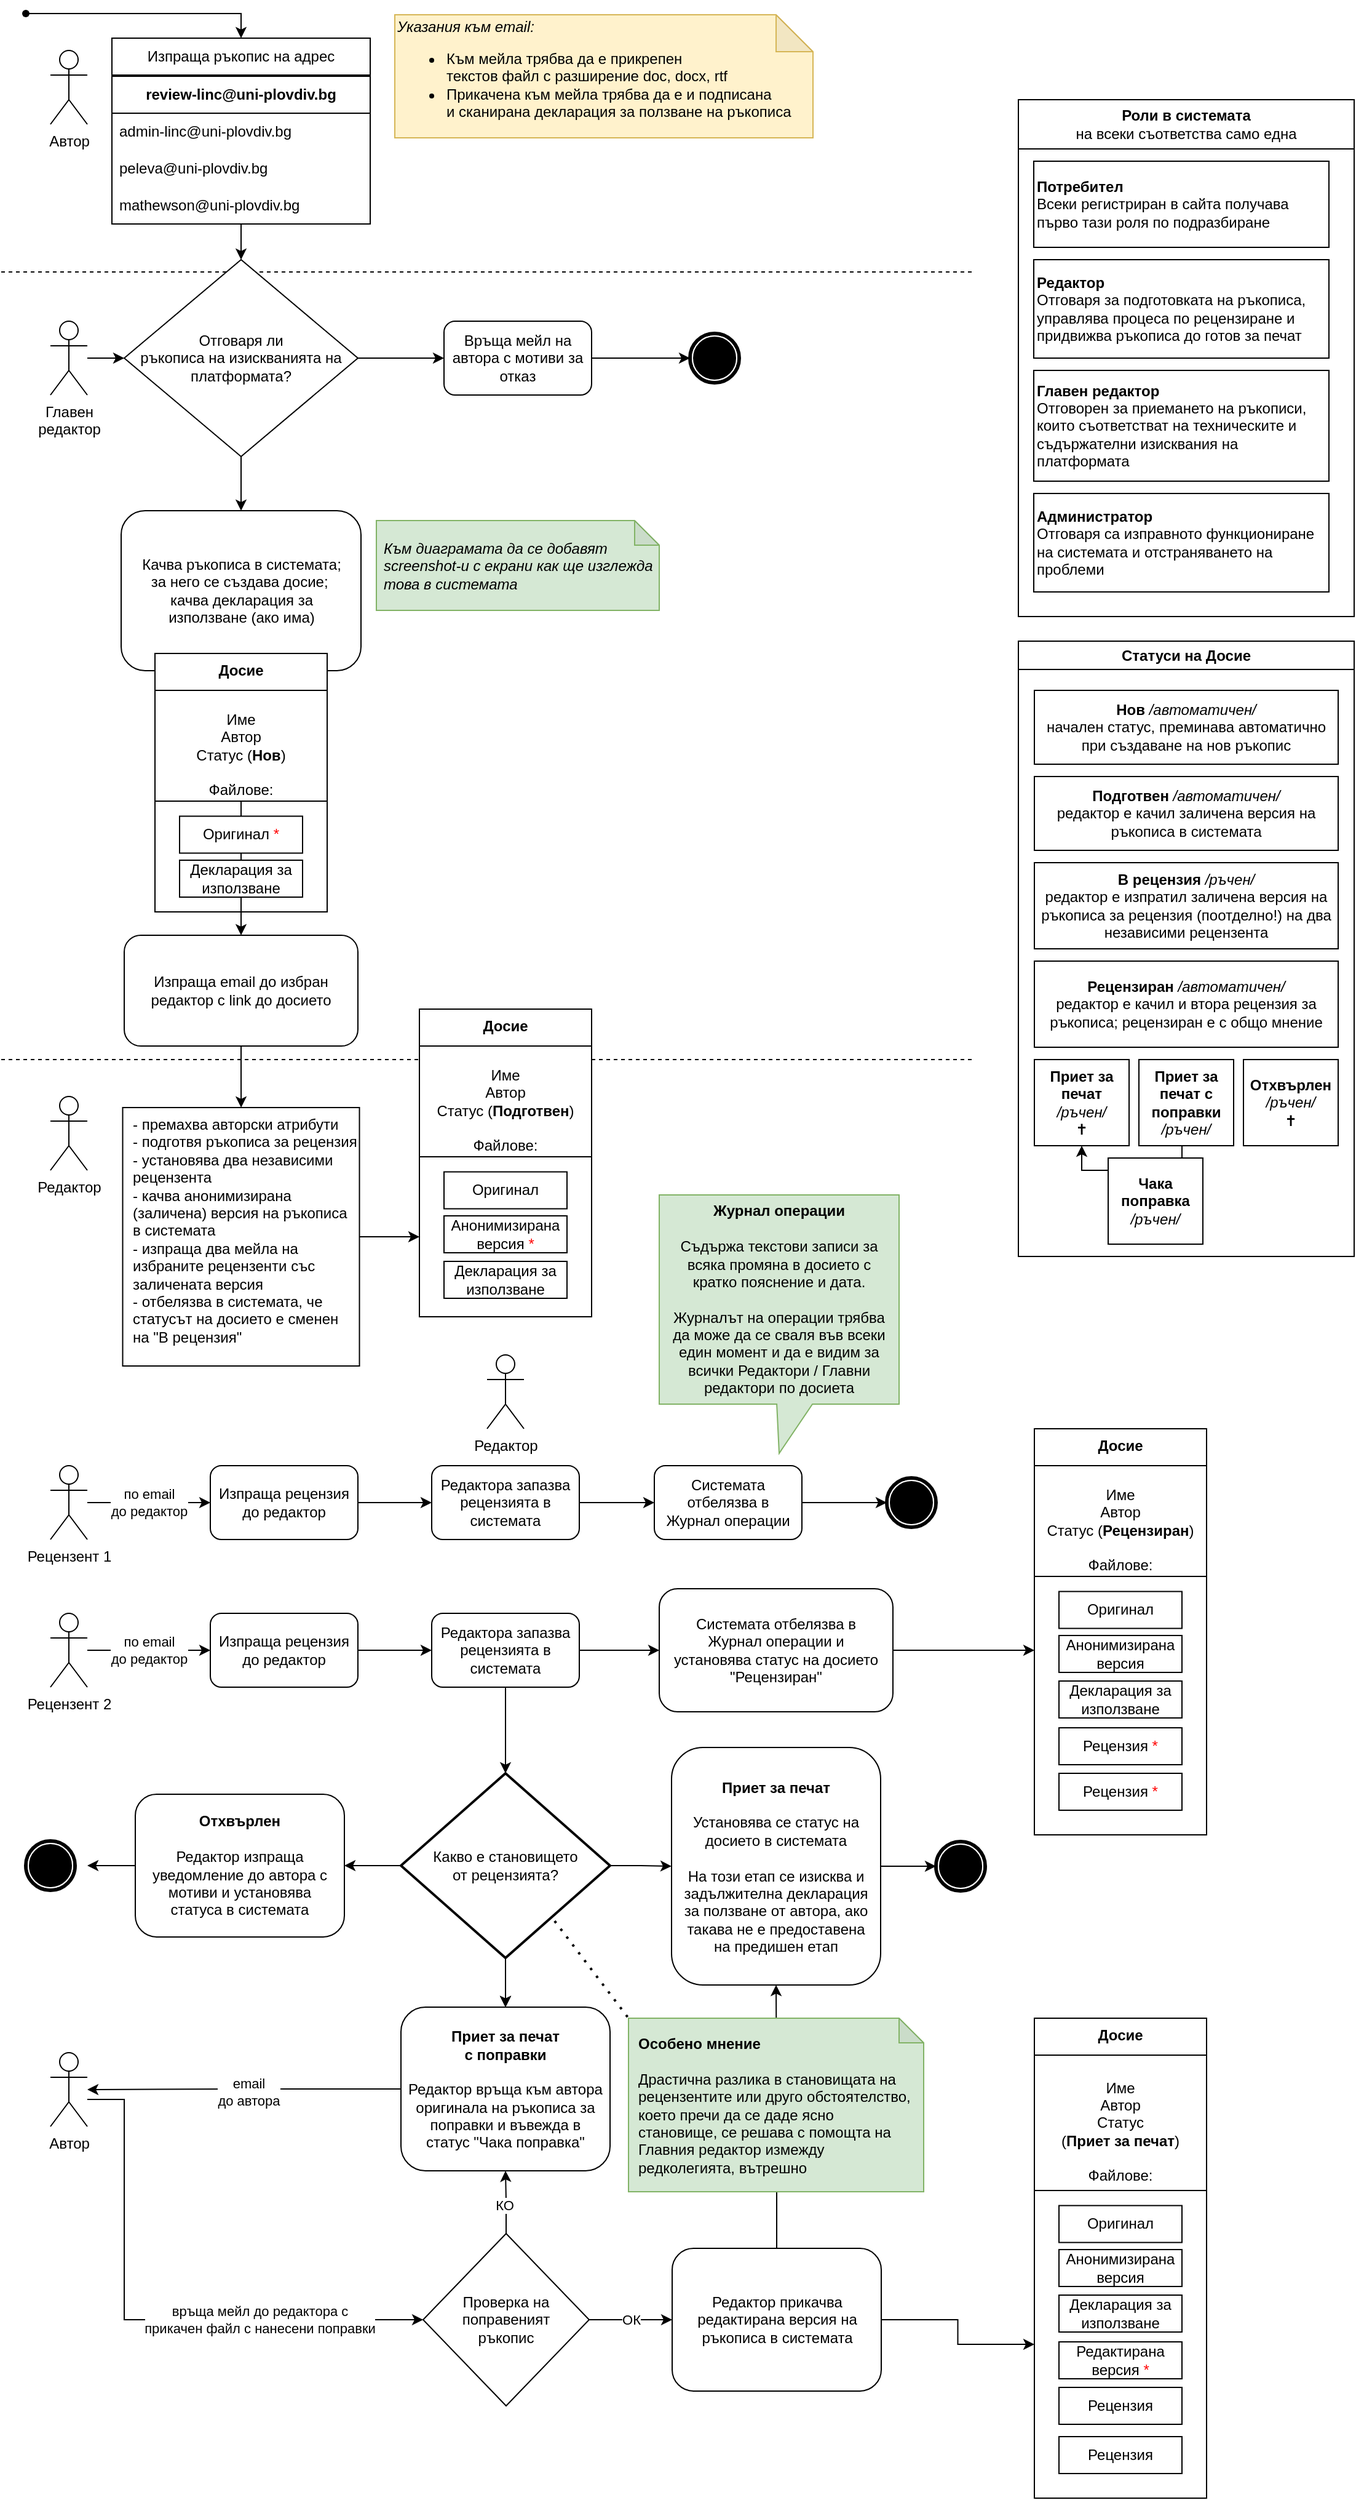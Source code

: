 <mxfile version="22.1.11" type="google">
  <diagram id="C5RBs43oDa-KdzZeNtuy" name="Page-1">
    <mxGraphModel grid="1" page="1" gridSize="10" guides="1" tooltips="1" connect="1" arrows="1" fold="1" pageScale="1" pageWidth="827" pageHeight="1169" math="0" shadow="0">
      <root>
        <mxCell id="WIyWlLk6GJQsqaUBKTNV-0" />
        <mxCell id="WIyWlLk6GJQsqaUBKTNV-1" parent="WIyWlLk6GJQsqaUBKTNV-0" />
        <mxCell id="ypoxBlmPtEkksid-QYPp-131" value="" style="endArrow=none;dashed=1;html=1;rounded=0;" edge="1" parent="WIyWlLk6GJQsqaUBKTNV-1">
          <mxGeometry width="50" height="50" relative="1" as="geometry">
            <mxPoint y="160" as="sourcePoint" />
            <mxPoint x="790" y="160" as="targetPoint" />
          </mxGeometry>
        </mxCell>
        <mxCell id="ypoxBlmPtEkksid-QYPp-129" value="" style="endArrow=none;dashed=1;html=1;rounded=0;" edge="1" parent="WIyWlLk6GJQsqaUBKTNV-1">
          <mxGeometry width="50" height="50" relative="1" as="geometry">
            <mxPoint y="800" as="sourcePoint" />
            <mxPoint x="790" y="800" as="targetPoint" />
          </mxGeometry>
        </mxCell>
        <mxCell id="ypoxBlmPtEkksid-QYPp-22" value="" style="group" vertex="1" connectable="0" parent="WIyWlLk6GJQsqaUBKTNV-1">
          <mxGeometry x="90" y="40" width="210" height="270" as="geometry" />
        </mxCell>
        <mxCell id="ypoxBlmPtEkksid-QYPp-25" value="Отговаря ли &lt;br&gt;ръкописа на изискванията на платформата?" style="rhombus;whiteSpace=wrap;html=1;" vertex="1" parent="ypoxBlmPtEkksid-QYPp-22">
          <mxGeometry x="10" y="110" width="190" height="160" as="geometry" />
        </mxCell>
        <mxCell id="ypoxBlmPtEkksid-QYPp-28" style="edgeStyle=orthogonalEdgeStyle;rounded=0;orthogonalLoop=1;jettySize=auto;html=1;entryX=0;entryY=0.5;entryDx=0;entryDy=0;" edge="1" parent="WIyWlLk6GJQsqaUBKTNV-1" source="ypoxBlmPtEkksid-QYPp-4" target="ypoxBlmPtEkksid-QYPp-25">
          <mxGeometry relative="1" as="geometry" />
        </mxCell>
        <mxCell id="ypoxBlmPtEkksid-QYPp-4" value="Главен &lt;br&gt;редактор" style="shape=umlActor;verticalLabelPosition=bottom;verticalAlign=top;html=1;outlineConnect=0;" vertex="1" parent="WIyWlLk6GJQsqaUBKTNV-1">
          <mxGeometry x="40" y="200" width="30" height="60" as="geometry" />
        </mxCell>
        <mxCell id="ypoxBlmPtEkksid-QYPp-5" value="Роли в системата&lt;br&gt;&lt;span style=&quot;font-weight: normal;&quot;&gt;на всеки съответства само една&lt;/span&gt;" style="swimlane;whiteSpace=wrap;html=1;startSize=40;" vertex="1" parent="WIyWlLk6GJQsqaUBKTNV-1">
          <mxGeometry x="827" y="20" width="273" height="420" as="geometry">
            <mxRectangle x="610" y="20" width="150" height="30" as="alternateBounds" />
          </mxGeometry>
        </mxCell>
        <mxCell id="ypoxBlmPtEkksid-QYPp-9" value="&lt;b&gt;Потребител&lt;/b&gt;&lt;br&gt;Всеки регистриран в сайта получава първо тази роля по подразбиране" style="whiteSpace=wrap;html=1;align=left;" vertex="1" parent="ypoxBlmPtEkksid-QYPp-5">
          <mxGeometry x="12.5" y="50" width="240" height="70" as="geometry" />
        </mxCell>
        <mxCell id="ypoxBlmPtEkksid-QYPp-12" value="&lt;b&gt;Главен редактор&lt;br&gt;&lt;/b&gt;Отговорен за приемането на ръкописи, които съответстват на техническите и съдържателни изисквания на платформата" style="whiteSpace=wrap;html=1;align=left;" vertex="1" parent="ypoxBlmPtEkksid-QYPp-5">
          <mxGeometry x="12.5" y="220" width="240" height="90" as="geometry" />
        </mxCell>
        <mxCell id="ypoxBlmPtEkksid-QYPp-10" value="&lt;b&gt;Редактор&lt;/b&gt;&lt;br&gt;Отговаря за подготовката на ръкописа, управлява процеса по рецензиране и придвижва ръкописа до готов за печат" style="whiteSpace=wrap;html=1;align=left;" vertex="1" parent="ypoxBlmPtEkksid-QYPp-5">
          <mxGeometry x="12.5" y="130" width="240" height="80" as="geometry" />
        </mxCell>
        <mxCell id="ypoxBlmPtEkksid-QYPp-11" value="&lt;b&gt;Администратор&lt;/b&gt;&lt;br&gt;Отговаря са изправното функциониране на системата и отстраняването на проблеми" style="whiteSpace=wrap;html=1;align=left;" vertex="1" parent="ypoxBlmPtEkksid-QYPp-5">
          <mxGeometry x="12.5" y="320" width="240" height="80" as="geometry" />
        </mxCell>
        <mxCell id="ypoxBlmPtEkksid-QYPp-32" style="edgeStyle=orthogonalEdgeStyle;rounded=0;orthogonalLoop=1;jettySize=auto;html=1;entryX=0;entryY=0.5;entryDx=0;entryDy=0;" edge="1" parent="WIyWlLk6GJQsqaUBKTNV-1" source="ypoxBlmPtEkksid-QYPp-30" target="ypoxBlmPtEkksid-QYPp-37">
          <mxGeometry relative="1" as="geometry">
            <mxPoint x="560" y="230" as="targetPoint" />
          </mxGeometry>
        </mxCell>
        <mxCell id="ypoxBlmPtEkksid-QYPp-30" value="Връща мейл на автора с мотиви за отказ" style="rounded=1;whiteSpace=wrap;html=1;" vertex="1" parent="WIyWlLk6GJQsqaUBKTNV-1">
          <mxGeometry x="360" y="200" width="120" height="60" as="geometry" />
        </mxCell>
        <mxCell id="ypoxBlmPtEkksid-QYPp-29" style="edgeStyle=orthogonalEdgeStyle;rounded=0;orthogonalLoop=1;jettySize=auto;html=1;entryX=0;entryY=0.5;entryDx=0;entryDy=0;" edge="1" parent="WIyWlLk6GJQsqaUBKTNV-1" source="ypoxBlmPtEkksid-QYPp-25" target="ypoxBlmPtEkksid-QYPp-30">
          <mxGeometry relative="1" as="geometry">
            <mxPoint x="370" y="230" as="targetPoint" />
          </mxGeometry>
        </mxCell>
        <mxCell id="ypoxBlmPtEkksid-QYPp-37" value="" style="shape=mxgraph.bpmn.shape;html=1;verticalLabelPosition=bottom;labelBackgroundColor=#ffffff;verticalAlign=top;perimeter=ellipsePerimeter;outline=end;symbol=terminate;rounded=0;shadow=0;comic=0;strokeWidth=1;fontFamily=Verdana;fontSize=12;align=center;" vertex="1" parent="WIyWlLk6GJQsqaUBKTNV-1">
          <mxGeometry x="560" y="210" width="40" height="40" as="geometry" />
        </mxCell>
        <mxCell id="ypoxBlmPtEkksid-QYPp-54" style="edgeStyle=orthogonalEdgeStyle;rounded=0;orthogonalLoop=1;jettySize=auto;html=1;entryX=0.5;entryY=0;entryDx=0;entryDy=0;" edge="1" parent="WIyWlLk6GJQsqaUBKTNV-1" source="ypoxBlmPtEkksid-QYPp-38" target="ypoxBlmPtEkksid-QYPp-53">
          <mxGeometry relative="1" as="geometry" />
        </mxCell>
        <mxCell id="ypoxBlmPtEkksid-QYPp-38" value="Качва ръкописа в системата;&lt;br&gt;за него се създава досие;&amp;nbsp; качва декларация за използване (ако има)" style="rounded=1;whiteSpace=wrap;html=1;spacingLeft=6;spacingRight=6;" vertex="1" parent="WIyWlLk6GJQsqaUBKTNV-1">
          <mxGeometry x="97.5" y="354" width="195" height="130" as="geometry" />
        </mxCell>
        <mxCell id="ypoxBlmPtEkksid-QYPp-39" style="edgeStyle=orthogonalEdgeStyle;rounded=0;orthogonalLoop=1;jettySize=auto;html=1;entryX=0.5;entryY=0;entryDx=0;entryDy=0;" edge="1" parent="WIyWlLk6GJQsqaUBKTNV-1" source="ypoxBlmPtEkksid-QYPp-25" target="ypoxBlmPtEkksid-QYPp-38">
          <mxGeometry relative="1" as="geometry" />
        </mxCell>
        <mxCell id="ypoxBlmPtEkksid-QYPp-41" value="Досие" style="swimlane;fontStyle=1;align=center;verticalAlign=top;childLayout=stackLayout;horizontal=1;startSize=30;horizontalStack=0;resizeParent=1;resizeParentMax=0;resizeLast=0;collapsible=0;marginBottom=0;html=1;whiteSpace=wrap;" vertex="1" parent="WIyWlLk6GJQsqaUBKTNV-1">
          <mxGeometry x="125" y="470" width="140" height="210" as="geometry" />
        </mxCell>
        <mxCell id="ypoxBlmPtEkksid-QYPp-42" value="&lt;br&gt;Име&lt;br&gt;Автор&lt;br&gt;Статус (&lt;b&gt;Нов&lt;/b&gt;)&lt;br&gt;&lt;br&gt;Файлове:" style="html=1;align=center;verticalAlign=middle;spacingLeft=4;spacingRight=4;rotatable=0;points=[[0,0.5],[1,0.5]];resizeWidth=1;whiteSpace=wrap;" vertex="1" parent="ypoxBlmPtEkksid-QYPp-41">
          <mxGeometry y="30" width="140" height="90" as="geometry" />
        </mxCell>
        <mxCell id="ypoxBlmPtEkksid-QYPp-43" value="" style="swimlane;fontStyle=1;align=center;verticalAlign=top;horizontal=1;startSize=0;collapsible=0;marginBottom=0;html=1;fillStyle=solid;fillColor=default;" vertex="1" parent="ypoxBlmPtEkksid-QYPp-41">
          <mxGeometry y="120" width="140" height="90" as="geometry" />
        </mxCell>
        <mxCell id="ypoxBlmPtEkksid-QYPp-45" value="Декларация за използване" style="html=1;align=center;verticalAlign=middle;rotatable=0;whiteSpace=wrap;" vertex="1" parent="ypoxBlmPtEkksid-QYPp-43">
          <mxGeometry width="100" height="30" relative="1" as="geometry">
            <mxPoint x="20" y="48" as="offset" />
          </mxGeometry>
        </mxCell>
        <mxCell id="ypoxBlmPtEkksid-QYPp-48" value="Оригинал &lt;font color=&quot;#ff0000&quot;&gt;*&lt;/font&gt;" style="html=1;align=center;verticalAlign=middle;rotatable=0;whiteSpace=wrap;" vertex="1" parent="ypoxBlmPtEkksid-QYPp-43">
          <mxGeometry x="20" y="12.25" width="100" height="30" as="geometry" />
        </mxCell>
        <mxCell id="ypoxBlmPtEkksid-QYPp-50" value="Статуси на Досие" style="swimlane;whiteSpace=wrap;html=1;" vertex="1" parent="WIyWlLk6GJQsqaUBKTNV-1">
          <mxGeometry x="827" y="460" width="273" height="500" as="geometry" />
        </mxCell>
        <mxCell id="ypoxBlmPtEkksid-QYPp-51" value="&lt;b&gt;Нов &lt;/b&gt;&lt;i&gt;/автоматичен/&lt;/i&gt;&lt;br&gt;начален статус, преминава автоматично при създаване на нов ръкопис" style="rounded=0;whiteSpace=wrap;html=1;" vertex="1" parent="ypoxBlmPtEkksid-QYPp-50">
          <mxGeometry x="13" y="40" width="247" height="60" as="geometry" />
        </mxCell>
        <mxCell id="ypoxBlmPtEkksid-QYPp-52" value="&lt;b&gt;Подготвен&amp;nbsp;&lt;/b&gt;&lt;i&gt;/автоматичен/&lt;/i&gt;&lt;br&gt;редактор е качил заличена версия на ръкописа в системата" style="rounded=0;whiteSpace=wrap;html=1;" vertex="1" parent="ypoxBlmPtEkksid-QYPp-50">
          <mxGeometry x="13" y="110" width="247" height="60" as="geometry" />
        </mxCell>
        <mxCell id="ypoxBlmPtEkksid-QYPp-57" value="&lt;b&gt;В рецензия&amp;nbsp;&lt;/b&gt;&lt;i&gt;/ръчен/&lt;/i&gt;&lt;br&gt;редактор е изпратил заличена версия на ръкописа за рецензия (поотделно!) на два независими рецензента" style="rounded=0;whiteSpace=wrap;html=1;" vertex="1" parent="ypoxBlmPtEkksid-QYPp-50">
          <mxGeometry x="13" y="180" width="247" height="70" as="geometry" />
        </mxCell>
        <mxCell id="ypoxBlmPtEkksid-QYPp-58" value="&lt;b&gt;Рецензиран&amp;nbsp;&lt;/b&gt;&lt;i&gt;/автоматичен/&lt;/i&gt;&lt;br&gt;редактор е качил и втора рецензия за ръкописа; рецензиран е с общо мнение" style="rounded=0;whiteSpace=wrap;html=1;" vertex="1" parent="ypoxBlmPtEkksid-QYPp-50">
          <mxGeometry x="13" y="260" width="247" height="70" as="geometry" />
        </mxCell>
        <mxCell id="ypoxBlmPtEkksid-QYPp-67" value="&lt;b&gt;Приет за печат&lt;/b&gt;&lt;br&gt;&lt;i&gt;/ръчен/&lt;/i&gt;&lt;br&gt;✝&lt;b&gt;&lt;br&gt;&lt;/b&gt;" style="rounded=0;whiteSpace=wrap;html=1;" vertex="1" parent="ypoxBlmPtEkksid-QYPp-50">
          <mxGeometry x="13" y="340" width="77" height="70" as="geometry" />
        </mxCell>
        <mxCell id="ypoxBlmPtEkksid-QYPp-68" style="edgeStyle=orthogonalEdgeStyle;rounded=0;orthogonalLoop=1;jettySize=auto;html=1;entryX=0.5;entryY=1;entryDx=0;entryDy=0;" edge="1" parent="ypoxBlmPtEkksid-QYPp-50" source="ypoxBlmPtEkksid-QYPp-65" target="ypoxBlmPtEkksid-QYPp-67">
          <mxGeometry relative="1" as="geometry">
            <Array as="points">
              <mxPoint x="133" y="430" />
              <mxPoint x="52" y="430" />
            </Array>
          </mxGeometry>
        </mxCell>
        <mxCell id="ypoxBlmPtEkksid-QYPp-65" value="&lt;b&gt;Приет за печат с поправки&lt;br&gt;&lt;/b&gt;&lt;i style=&quot;border-color: var(--border-color);&quot;&gt;/ръчен/&lt;/i&gt;&lt;b&gt;&lt;br&gt;&lt;/b&gt;" style="rounded=0;whiteSpace=wrap;html=1;" vertex="1" parent="ypoxBlmPtEkksid-QYPp-50">
          <mxGeometry x="98" y="340" width="77" height="70" as="geometry" />
        </mxCell>
        <mxCell id="ypoxBlmPtEkksid-QYPp-66" value="&lt;b&gt;Отхвърлен&lt;br&gt;&lt;/b&gt;&lt;i style=&quot;border-color: var(--border-color);&quot;&gt;/ръчен/&lt;/i&gt;&lt;b&gt;&lt;br&gt;&lt;/b&gt;✝&lt;b&gt;&lt;br&gt;&lt;/b&gt;" style="rounded=0;whiteSpace=wrap;html=1;" vertex="1" parent="ypoxBlmPtEkksid-QYPp-50">
          <mxGeometry x="183" y="340" width="77" height="70" as="geometry" />
        </mxCell>
        <mxCell id="_SIKrNGLLRfMKD7DXlS2-0" value="&lt;b&gt;Чака поправка&lt;/b&gt;&lt;br&gt;&lt;i&gt;/ръчен/&lt;/i&gt;" style="rounded=0;whiteSpace=wrap;html=1;" vertex="1" parent="ypoxBlmPtEkksid-QYPp-50">
          <mxGeometry x="73" y="420" width="77" height="70" as="geometry" />
        </mxCell>
        <mxCell id="ypoxBlmPtEkksid-QYPp-81" value="" style="edgeStyle=orthogonalEdgeStyle;rounded=0;orthogonalLoop=1;jettySize=auto;html=1;" edge="1" parent="WIyWlLk6GJQsqaUBKTNV-1" source="ypoxBlmPtEkksid-QYPp-53" target="ypoxBlmPtEkksid-QYPp-70">
          <mxGeometry relative="1" as="geometry" />
        </mxCell>
        <mxCell id="ypoxBlmPtEkksid-QYPp-53" value="Изпраща email до избран редактор с link до досието" style="rounded=1;whiteSpace=wrap;html=1;" vertex="1" parent="WIyWlLk6GJQsqaUBKTNV-1">
          <mxGeometry x="100" y="699" width="190" height="90" as="geometry" />
        </mxCell>
        <mxCell id="ypoxBlmPtEkksid-QYPp-56" value="&lt;i&gt;Към диаграмата да се добавят &lt;br&gt;screenshot-и с екрани как ще изглежда това в системата&lt;/i&gt;" style="shape=note;whiteSpace=wrap;html=1;backgroundOutline=1;darkOpacity=0.05;align=left;size=20;fillColor=#d5e8d4;strokeColor=#82b366;verticalAlign=middle;spacingLeft=4;spacingRight=4;" vertex="1" parent="WIyWlLk6GJQsqaUBKTNV-1">
          <mxGeometry x="305" y="362" width="230" height="73" as="geometry" />
        </mxCell>
        <mxCell id="ypoxBlmPtEkksid-QYPp-69" value="Редактор" style="shape=umlActor;verticalLabelPosition=bottom;verticalAlign=top;html=1;outlineConnect=0;" vertex="1" parent="WIyWlLk6GJQsqaUBKTNV-1">
          <mxGeometry x="40" y="830" width="30" height="60" as="geometry" />
        </mxCell>
        <mxCell id="ypoxBlmPtEkksid-QYPp-79" style="edgeStyle=orthogonalEdgeStyle;rounded=0;orthogonalLoop=1;jettySize=auto;html=1;" edge="1" parent="WIyWlLk6GJQsqaUBKTNV-1" source="ypoxBlmPtEkksid-QYPp-70" target="ypoxBlmPtEkksid-QYPp-74">
          <mxGeometry relative="1" as="geometry" />
        </mxCell>
        <mxCell id="ypoxBlmPtEkksid-QYPp-70" value="- премахва авторски атрибути&lt;br&gt;- подготвя ръкописа за рецензия&lt;br&gt;- установява два независими рецензента&lt;br&gt;- качва анонимизирана (заличена) версия на ръкописа в системата&lt;br&gt;- изпраща два мейла на избраните рецензенти със заличената версия&lt;br&gt;- отбелязва в системата, че статусът на досието е сменен на &quot;В рецензия&quot;" style="rounded=1;whiteSpace=wrap;html=1;arcSize=0;align=left;verticalAlign=top;spacingLeft=6;spacingRight=2;" vertex="1" parent="WIyWlLk6GJQsqaUBKTNV-1">
          <mxGeometry x="98.75" y="839" width="192.5" height="210" as="geometry" />
        </mxCell>
        <mxCell id="ypoxBlmPtEkksid-QYPp-72" value="Досие" style="swimlane;fontStyle=1;align=center;verticalAlign=top;childLayout=stackLayout;horizontal=1;startSize=30;horizontalStack=0;resizeParent=1;resizeParentMax=0;resizeLast=0;collapsible=0;marginBottom=0;html=1;whiteSpace=wrap;" vertex="1" parent="WIyWlLk6GJQsqaUBKTNV-1">
          <mxGeometry x="340" y="759" width="140" height="250" as="geometry" />
        </mxCell>
        <mxCell id="ypoxBlmPtEkksid-QYPp-73" value="&lt;br&gt;Име&lt;br&gt;Автор&lt;br&gt;Статус (&lt;b&gt;Подготвен&lt;/b&gt;)&lt;br&gt;&lt;br&gt;Файлове:" style="html=1;align=center;verticalAlign=middle;spacingLeft=4;spacingRight=4;rotatable=0;points=[[0,0.5],[1,0.5]];resizeWidth=1;whiteSpace=wrap;" vertex="1" parent="ypoxBlmPtEkksid-QYPp-72">
          <mxGeometry y="30" width="140" height="90" as="geometry" />
        </mxCell>
        <mxCell id="ypoxBlmPtEkksid-QYPp-74" value="" style="swimlane;fontStyle=1;align=center;verticalAlign=top;horizontal=1;startSize=0;collapsible=0;marginBottom=0;html=1;fillStyle=solid;fillColor=default;" vertex="1" parent="ypoxBlmPtEkksid-QYPp-72">
          <mxGeometry y="120" width="140" height="130" as="geometry" />
        </mxCell>
        <mxCell id="ypoxBlmPtEkksid-QYPp-75" value="Анонимизирана версия &lt;font color=&quot;#ff0000&quot;&gt;*&lt;/font&gt;" style="html=1;align=center;verticalAlign=middle;rotatable=0;whiteSpace=wrap;" vertex="1" parent="ypoxBlmPtEkksid-QYPp-74">
          <mxGeometry width="100" height="30" relative="1" as="geometry">
            <mxPoint x="20" y="48" as="offset" />
          </mxGeometry>
        </mxCell>
        <mxCell id="ypoxBlmPtEkksid-QYPp-76" value="Оригинал" style="html=1;align=center;verticalAlign=middle;rotatable=0;whiteSpace=wrap;" vertex="1" parent="ypoxBlmPtEkksid-QYPp-74">
          <mxGeometry x="20" y="12.25" width="100" height="30" as="geometry" />
        </mxCell>
        <mxCell id="ypoxBlmPtEkksid-QYPp-80" value="Декларация за използване" style="html=1;align=center;verticalAlign=middle;rotatable=0;whiteSpace=wrap;" vertex="1" parent="ypoxBlmPtEkksid-QYPp-74">
          <mxGeometry x="20" y="85" width="100" height="30" as="geometry" />
        </mxCell>
        <mxCell id="ypoxBlmPtEkksid-QYPp-83" value="по email&lt;br&gt;до редактор" style="edgeStyle=orthogonalEdgeStyle;rounded=0;orthogonalLoop=1;jettySize=auto;html=1;entryX=0;entryY=0.5;entryDx=0;entryDy=0;" edge="1" parent="WIyWlLk6GJQsqaUBKTNV-1" source="ypoxBlmPtEkksid-QYPp-82" target="ypoxBlmPtEkksid-QYPp-84">
          <mxGeometry relative="1" as="geometry">
            <mxPoint x="180" y="1160" as="targetPoint" />
          </mxGeometry>
        </mxCell>
        <mxCell id="ypoxBlmPtEkksid-QYPp-82" value="Рецензент 1" style="shape=umlActor;verticalLabelPosition=bottom;verticalAlign=top;html=1;outlineConnect=0;" vertex="1" parent="WIyWlLk6GJQsqaUBKTNV-1">
          <mxGeometry x="40" y="1130" width="30" height="60" as="geometry" />
        </mxCell>
        <mxCell id="ypoxBlmPtEkksid-QYPp-87" style="edgeStyle=orthogonalEdgeStyle;rounded=0;orthogonalLoop=1;jettySize=auto;html=1;entryX=0;entryY=0.5;entryDx=0;entryDy=0;" edge="1" parent="WIyWlLk6GJQsqaUBKTNV-1" source="ypoxBlmPtEkksid-QYPp-84" target="ypoxBlmPtEkksid-QYPp-86">
          <mxGeometry relative="1" as="geometry" />
        </mxCell>
        <mxCell id="ypoxBlmPtEkksid-QYPp-84" value="Изпраща рецензия до редактор" style="rounded=1;whiteSpace=wrap;html=1;" vertex="1" parent="WIyWlLk6GJQsqaUBKTNV-1">
          <mxGeometry x="170" y="1130" width="120" height="60" as="geometry" />
        </mxCell>
        <mxCell id="ypoxBlmPtEkksid-QYPp-85" value="Редактор" style="shape=umlActor;verticalLabelPosition=bottom;verticalAlign=top;html=1;outlineConnect=0;" vertex="1" parent="WIyWlLk6GJQsqaUBKTNV-1">
          <mxGeometry x="395" y="1040" width="30" height="60" as="geometry" />
        </mxCell>
        <mxCell id="ypoxBlmPtEkksid-QYPp-88" style="edgeStyle=orthogonalEdgeStyle;rounded=0;orthogonalLoop=1;jettySize=auto;html=1;entryX=0;entryY=0.5;entryDx=0;entryDy=0;" edge="1" parent="WIyWlLk6GJQsqaUBKTNV-1" source="ypoxBlmPtEkksid-QYPp-86" target="ypoxBlmPtEkksid-QYPp-89">
          <mxGeometry relative="1" as="geometry">
            <mxPoint x="590" y="1160" as="targetPoint" />
          </mxGeometry>
        </mxCell>
        <mxCell id="ypoxBlmPtEkksid-QYPp-86" value="Редактора запазва рецензията в системата" style="rounded=1;whiteSpace=wrap;html=1;" vertex="1" parent="WIyWlLk6GJQsqaUBKTNV-1">
          <mxGeometry x="350" y="1130" width="120" height="60" as="geometry" />
        </mxCell>
        <mxCell id="ypoxBlmPtEkksid-QYPp-91" style="edgeStyle=orthogonalEdgeStyle;rounded=0;orthogonalLoop=1;jettySize=auto;html=1;entryX=0;entryY=0.5;entryDx=0;entryDy=0;" edge="1" parent="WIyWlLk6GJQsqaUBKTNV-1" source="ypoxBlmPtEkksid-QYPp-89" target="ypoxBlmPtEkksid-QYPp-90">
          <mxGeometry relative="1" as="geometry" />
        </mxCell>
        <mxCell id="ypoxBlmPtEkksid-QYPp-89" value="Системата отбелязва в Журнал операции" style="rounded=1;whiteSpace=wrap;html=1;spacingLeft=4;spacingRight=4;" vertex="1" parent="WIyWlLk6GJQsqaUBKTNV-1">
          <mxGeometry x="531" y="1130" width="120" height="60" as="geometry" />
        </mxCell>
        <mxCell id="ypoxBlmPtEkksid-QYPp-90" value="" style="shape=mxgraph.bpmn.shape;html=1;verticalLabelPosition=bottom;labelBackgroundColor=#ffffff;verticalAlign=top;perimeter=ellipsePerimeter;outline=end;symbol=terminate;rounded=0;shadow=0;comic=0;strokeWidth=1;fontFamily=Verdana;fontSize=12;align=center;" vertex="1" parent="WIyWlLk6GJQsqaUBKTNV-1">
          <mxGeometry x="720" y="1140" width="40" height="40" as="geometry" />
        </mxCell>
        <mxCell id="ypoxBlmPtEkksid-QYPp-92" value="по email&lt;br&gt;до редактор" style="edgeStyle=orthogonalEdgeStyle;rounded=0;orthogonalLoop=1;jettySize=auto;html=1;entryX=0;entryY=0.5;entryDx=0;entryDy=0;" edge="1" parent="WIyWlLk6GJQsqaUBKTNV-1" source="ypoxBlmPtEkksid-QYPp-93" target="ypoxBlmPtEkksid-QYPp-95">
          <mxGeometry relative="1" as="geometry">
            <mxPoint x="180" y="1280" as="targetPoint" />
          </mxGeometry>
        </mxCell>
        <mxCell id="ypoxBlmPtEkksid-QYPp-93" value="Рецензент 2" style="shape=umlActor;verticalLabelPosition=bottom;verticalAlign=top;html=1;outlineConnect=0;" vertex="1" parent="WIyWlLk6GJQsqaUBKTNV-1">
          <mxGeometry x="40" y="1250" width="30" height="60" as="geometry" />
        </mxCell>
        <mxCell id="ypoxBlmPtEkksid-QYPp-94" style="edgeStyle=orthogonalEdgeStyle;rounded=0;orthogonalLoop=1;jettySize=auto;html=1;entryX=0;entryY=0.5;entryDx=0;entryDy=0;" edge="1" parent="WIyWlLk6GJQsqaUBKTNV-1" source="ypoxBlmPtEkksid-QYPp-95" target="ypoxBlmPtEkksid-QYPp-97">
          <mxGeometry relative="1" as="geometry" />
        </mxCell>
        <mxCell id="ypoxBlmPtEkksid-QYPp-95" value="Изпраща рецензия до редактор" style="rounded=1;whiteSpace=wrap;html=1;" vertex="1" parent="WIyWlLk6GJQsqaUBKTNV-1">
          <mxGeometry x="170" y="1250" width="120" height="60" as="geometry" />
        </mxCell>
        <mxCell id="ypoxBlmPtEkksid-QYPp-96" style="edgeStyle=orthogonalEdgeStyle;rounded=0;orthogonalLoop=1;jettySize=auto;html=1;entryX=0;entryY=0.5;entryDx=0;entryDy=0;" edge="1" parent="WIyWlLk6GJQsqaUBKTNV-1" source="ypoxBlmPtEkksid-QYPp-97" target="ypoxBlmPtEkksid-QYPp-99">
          <mxGeometry relative="1" as="geometry">
            <mxPoint x="590" y="1280" as="targetPoint" />
          </mxGeometry>
        </mxCell>
        <mxCell id="ypoxBlmPtEkksid-QYPp-97" value="Редактора запазва рецензията в системата" style="rounded=1;whiteSpace=wrap;html=1;" vertex="1" parent="WIyWlLk6GJQsqaUBKTNV-1">
          <mxGeometry x="350" y="1250" width="120" height="60" as="geometry" />
        </mxCell>
        <mxCell id="ypoxBlmPtEkksid-QYPp-99" value="Системата отбелязва в Журнал операции и установява статус на досието &quot;Рецензиран&quot;" style="rounded=1;whiteSpace=wrap;html=1;spacingLeft=6;spacingRight=6;" vertex="1" parent="WIyWlLk6GJQsqaUBKTNV-1">
          <mxGeometry x="535" y="1230" width="190" height="100" as="geometry" />
        </mxCell>
        <mxCell id="ypoxBlmPtEkksid-QYPp-103" style="edgeStyle=orthogonalEdgeStyle;rounded=0;orthogonalLoop=1;jettySize=auto;html=1;entryX=1;entryY=0.5;entryDx=0;entryDy=0;" edge="1" parent="WIyWlLk6GJQsqaUBKTNV-1" source="ypoxBlmPtEkksid-QYPp-101" target="ypoxBlmPtEkksid-QYPp-104">
          <mxGeometry relative="1" as="geometry">
            <mxPoint x="140" y="1455" as="targetPoint" />
          </mxGeometry>
        </mxCell>
        <mxCell id="ypoxBlmPtEkksid-QYPp-109" style="edgeStyle=orthogonalEdgeStyle;rounded=0;orthogonalLoop=1;jettySize=auto;html=1;entryX=0;entryY=0.5;entryDx=0;entryDy=0;" edge="1" parent="WIyWlLk6GJQsqaUBKTNV-1" source="ypoxBlmPtEkksid-QYPp-101" target="ypoxBlmPtEkksid-QYPp-121">
          <mxGeometry relative="1" as="geometry">
            <mxPoint x="535" y="1455.5" as="targetPoint" />
          </mxGeometry>
        </mxCell>
        <mxCell id="ypoxBlmPtEkksid-QYPp-124" style="edgeStyle=orthogonalEdgeStyle;rounded=0;orthogonalLoop=1;jettySize=auto;html=1;entryX=0.5;entryY=0;entryDx=0;entryDy=0;" edge="1" parent="WIyWlLk6GJQsqaUBKTNV-1" source="ypoxBlmPtEkksid-QYPp-101" target="ypoxBlmPtEkksid-QYPp-123">
          <mxGeometry relative="1" as="geometry" />
        </mxCell>
        <mxCell id="ypoxBlmPtEkksid-QYPp-157" value="" style="edgeStyle=orthogonalEdgeStyle;rounded=0;orthogonalLoop=1;jettySize=auto;html=1;" edge="1" parent="WIyWlLk6GJQsqaUBKTNV-1" source="ypoxBlmPtEkksid-QYPp-101" target="ypoxBlmPtEkksid-QYPp-123">
          <mxGeometry relative="1" as="geometry" />
        </mxCell>
        <mxCell id="ypoxBlmPtEkksid-QYPp-158" value="" style="edgeStyle=orthogonalEdgeStyle;rounded=0;orthogonalLoop=1;jettySize=auto;html=1;" edge="1" parent="WIyWlLk6GJQsqaUBKTNV-1" source="ypoxBlmPtEkksid-QYPp-101" target="ypoxBlmPtEkksid-QYPp-123">
          <mxGeometry relative="1" as="geometry" />
        </mxCell>
        <mxCell id="ypoxBlmPtEkksid-QYPp-101" value="Какво е становището &lt;br&gt;от рецензията?" style="strokeWidth=2;html=1;shape=mxgraph.flowchart.decision;whiteSpace=wrap;" vertex="1" parent="WIyWlLk6GJQsqaUBKTNV-1">
          <mxGeometry x="325" y="1380" width="170" height="150" as="geometry" />
        </mxCell>
        <mxCell id="ypoxBlmPtEkksid-QYPp-102" style="edgeStyle=orthogonalEdgeStyle;rounded=0;orthogonalLoop=1;jettySize=auto;html=1;entryX=0.5;entryY=0;entryDx=0;entryDy=0;entryPerimeter=0;" edge="1" parent="WIyWlLk6GJQsqaUBKTNV-1" source="ypoxBlmPtEkksid-QYPp-97" target="ypoxBlmPtEkksid-QYPp-101">
          <mxGeometry relative="1" as="geometry" />
        </mxCell>
        <mxCell id="ypoxBlmPtEkksid-QYPp-104" value="&lt;b&gt;Отхвърлен&lt;br&gt;&lt;/b&gt;&lt;br&gt;Редактор изпраща уведомление до автора с мотиви и установява статуса в системата" style="rounded=1;whiteSpace=wrap;html=1;spacingLeft=4;spacingRight=4;" vertex="1" parent="WIyWlLk6GJQsqaUBKTNV-1">
          <mxGeometry x="109" y="1397" width="170" height="116" as="geometry" />
        </mxCell>
        <mxCell id="ypoxBlmPtEkksid-QYPp-105" value="" style="shape=mxgraph.bpmn.shape;html=1;verticalLabelPosition=bottom;labelBackgroundColor=#ffffff;verticalAlign=top;perimeter=ellipsePerimeter;outline=end;symbol=terminate;rounded=0;shadow=0;comic=0;strokeWidth=1;fontFamily=Verdana;fontSize=12;align=center;" vertex="1" parent="WIyWlLk6GJQsqaUBKTNV-1">
          <mxGeometry x="20" y="1435" width="40" height="40" as="geometry" />
        </mxCell>
        <mxCell id="ypoxBlmPtEkksid-QYPp-106" style="edgeStyle=orthogonalEdgeStyle;rounded=0;orthogonalLoop=1;jettySize=auto;html=1;entryX=1.25;entryY=0.5;entryDx=0;entryDy=0;entryPerimeter=0;" edge="1" parent="WIyWlLk6GJQsqaUBKTNV-1" source="ypoxBlmPtEkksid-QYPp-104" target="ypoxBlmPtEkksid-QYPp-105">
          <mxGeometry relative="1" as="geometry" />
        </mxCell>
        <mxCell id="ypoxBlmPtEkksid-QYPp-108" value="" style="shape=mxgraph.bpmn.shape;html=1;verticalLabelPosition=bottom;labelBackgroundColor=#ffffff;verticalAlign=top;perimeter=ellipsePerimeter;outline=end;symbol=terminate;rounded=0;shadow=0;comic=0;strokeWidth=1;fontFamily=Verdana;fontSize=12;align=center;" vertex="1" parent="WIyWlLk6GJQsqaUBKTNV-1">
          <mxGeometry x="760" y="1435.5" width="40" height="40" as="geometry" />
        </mxCell>
        <mxCell id="ypoxBlmPtEkksid-QYPp-111" value="&lt;b&gt;Журнал операции&lt;br&gt;&lt;/b&gt;&lt;br&gt;Съдържа текстови записи за всяка промяна в досието с кратко пояснение и дата.&lt;br&gt;&lt;br&gt;Журналът на операции трябва да може да се сваля във всеки един момент и да е видим за всички Редактори / Главни редактори по досиета" style="shape=callout;whiteSpace=wrap;html=1;perimeter=calloutPerimeter;base=29;size=40;position=0.49;fillColor=#d5e8d4;strokeColor=#82b366;spacingLeft=4;spacingRight=4;" vertex="1" parent="WIyWlLk6GJQsqaUBKTNV-1">
          <mxGeometry x="535" y="910" width="195" height="210" as="geometry" />
        </mxCell>
        <mxCell id="ypoxBlmPtEkksid-QYPp-112" value="Досие" style="swimlane;fontStyle=1;align=center;verticalAlign=top;childLayout=stackLayout;horizontal=1;startSize=30;horizontalStack=0;resizeParent=1;resizeParentMax=0;resizeLast=0;collapsible=0;marginBottom=0;html=1;whiteSpace=wrap;" vertex="1" parent="WIyWlLk6GJQsqaUBKTNV-1">
          <mxGeometry x="840" y="1100" width="140" height="330" as="geometry" />
        </mxCell>
        <mxCell id="ypoxBlmPtEkksid-QYPp-113" value="&lt;br&gt;Име&lt;br&gt;Автор&lt;br&gt;Статус (&lt;b&gt;Рецензиран&lt;/b&gt;)&lt;br&gt;&lt;br&gt;Файлове:" style="html=1;align=center;verticalAlign=middle;spacingLeft=4;spacingRight=4;rotatable=0;points=[[0,0.5],[1,0.5]];resizeWidth=1;whiteSpace=wrap;" vertex="1" parent="ypoxBlmPtEkksid-QYPp-112">
          <mxGeometry y="30" width="140" height="90" as="geometry" />
        </mxCell>
        <mxCell id="ypoxBlmPtEkksid-QYPp-114" value="" style="swimlane;fontStyle=1;align=center;verticalAlign=top;horizontal=1;startSize=0;collapsible=0;marginBottom=0;html=1;fillStyle=solid;fillColor=default;" vertex="1" parent="ypoxBlmPtEkksid-QYPp-112">
          <mxGeometry y="120" width="140" height="210" as="geometry" />
        </mxCell>
        <mxCell id="ypoxBlmPtEkksid-QYPp-115" value="Анонимизирана версия" style="html=1;align=center;verticalAlign=middle;rotatable=0;whiteSpace=wrap;" vertex="1" parent="ypoxBlmPtEkksid-QYPp-114">
          <mxGeometry width="100" height="30" relative="1" as="geometry">
            <mxPoint x="20" y="48" as="offset" />
          </mxGeometry>
        </mxCell>
        <mxCell id="ypoxBlmPtEkksid-QYPp-116" value="Оригинал" style="html=1;align=center;verticalAlign=middle;rotatable=0;whiteSpace=wrap;" vertex="1" parent="ypoxBlmPtEkksid-QYPp-114">
          <mxGeometry x="20" y="12.25" width="100" height="30" as="geometry" />
        </mxCell>
        <mxCell id="ypoxBlmPtEkksid-QYPp-117" value="Декларация за използване" style="html=1;align=center;verticalAlign=middle;rotatable=0;whiteSpace=wrap;" vertex="1" parent="ypoxBlmPtEkksid-QYPp-114">
          <mxGeometry x="20" y="85" width="100" height="30" as="geometry" />
        </mxCell>
        <mxCell id="ypoxBlmPtEkksid-QYPp-119" value="Рецензия &lt;font color=&quot;#ff0000&quot;&gt;*&lt;/font&gt;" style="html=1;align=center;verticalAlign=middle;rotatable=0;whiteSpace=wrap;" vertex="1" parent="ypoxBlmPtEkksid-QYPp-114">
          <mxGeometry x="20" y="123" width="100" height="30" as="geometry" />
        </mxCell>
        <mxCell id="ypoxBlmPtEkksid-QYPp-118" value="Рецензия &lt;font color=&quot;#ff0000&quot;&gt;*&lt;/font&gt;" style="html=1;align=center;verticalAlign=middle;rotatable=0;whiteSpace=wrap;" vertex="1" parent="ypoxBlmPtEkksid-QYPp-114">
          <mxGeometry x="20" y="160" width="100" height="30" as="geometry" />
        </mxCell>
        <mxCell id="ypoxBlmPtEkksid-QYPp-120" style="edgeStyle=orthogonalEdgeStyle;rounded=0;orthogonalLoop=1;jettySize=auto;html=1;entryX=0;entryY=0.286;entryDx=0;entryDy=0;entryPerimeter=0;" edge="1" parent="WIyWlLk6GJQsqaUBKTNV-1" source="ypoxBlmPtEkksid-QYPp-99" target="ypoxBlmPtEkksid-QYPp-114">
          <mxGeometry relative="1" as="geometry" />
        </mxCell>
        <mxCell id="ypoxBlmPtEkksid-QYPp-122" style="edgeStyle=orthogonalEdgeStyle;rounded=0;orthogonalLoop=1;jettySize=auto;html=1;entryX=0;entryY=0.5;entryDx=0;entryDy=0;" edge="1" parent="WIyWlLk6GJQsqaUBKTNV-1" source="ypoxBlmPtEkksid-QYPp-121" target="ypoxBlmPtEkksid-QYPp-108">
          <mxGeometry relative="1" as="geometry" />
        </mxCell>
        <mxCell id="ypoxBlmPtEkksid-QYPp-121" value="&lt;b&gt;Приет за печат&lt;br&gt;&lt;/b&gt;&lt;br&gt;Установява се статус на досието в системата&lt;br&gt;&lt;br&gt;На този етап се изисква и задължителна декларация за ползване от автора, ако такава не е предоставена на предишен етап" style="rounded=1;whiteSpace=wrap;html=1;spacingLeft=4;spacingRight=4;" vertex="1" parent="WIyWlLk6GJQsqaUBKTNV-1">
          <mxGeometry x="545" y="1359" width="170" height="193" as="geometry" />
        </mxCell>
        <mxCell id="ypoxBlmPtEkksid-QYPp-126" style="edgeStyle=orthogonalEdgeStyle;rounded=0;orthogonalLoop=1;jettySize=auto;html=1;" edge="1" parent="WIyWlLk6GJQsqaUBKTNV-1" source="ypoxBlmPtEkksid-QYPp-123" target="ypoxBlmPtEkksid-QYPp-125">
          <mxGeometry relative="1" as="geometry" />
        </mxCell>
        <mxCell id="ypoxBlmPtEkksid-QYPp-128" value="email &lt;br&gt;до автора" style="edgeLabel;html=1;align=center;verticalAlign=middle;resizable=0;points=[];" vertex="1" connectable="0" parent="ypoxBlmPtEkksid-QYPp-126">
          <mxGeometry x="-0.028" y="2" relative="1" as="geometry">
            <mxPoint as="offset" />
          </mxGeometry>
        </mxCell>
        <mxCell id="ypoxBlmPtEkksid-QYPp-123" value="&lt;b&gt;Приет за печат &lt;br&gt;с поправки&lt;br&gt;&lt;/b&gt;&lt;br&gt;Редактор връща към автора оригинала на ръкописа за поправки и въвежда в статус &quot;Чака поправка&quot;" style="rounded=1;whiteSpace=wrap;html=1;spacingLeft=4;spacingRight=4;" vertex="1" parent="WIyWlLk6GJQsqaUBKTNV-1">
          <mxGeometry x="325" y="1570" width="170" height="133" as="geometry" />
        </mxCell>
        <mxCell id="ypoxBlmPtEkksid-QYPp-142" style="edgeStyle=orthogonalEdgeStyle;rounded=0;orthogonalLoop=1;jettySize=auto;html=1;entryX=0;entryY=0.5;entryDx=0;entryDy=0;" edge="1" parent="WIyWlLk6GJQsqaUBKTNV-1" source="ypoxBlmPtEkksid-QYPp-125" target="ypoxBlmPtEkksid-QYPp-137">
          <mxGeometry relative="1" as="geometry">
            <Array as="points">
              <mxPoint x="100" y="1645" />
              <mxPoint x="100" y="1824" />
            </Array>
          </mxGeometry>
        </mxCell>
        <mxCell id="ypoxBlmPtEkksid-QYPp-143" value="връща мейл до редактора с &lt;br&gt;прикачен файл с нанесени поправки" style="edgeLabel;html=1;align=center;verticalAlign=middle;resizable=0;points=[];" vertex="1" connectable="0" parent="ypoxBlmPtEkksid-QYPp-142">
          <mxGeometry x="0.234" y="-1" relative="1" as="geometry">
            <mxPoint x="40" y="-1" as="offset" />
          </mxGeometry>
        </mxCell>
        <mxCell id="ypoxBlmPtEkksid-QYPp-125" value="Автор" style="shape=umlActor;verticalLabelPosition=bottom;verticalAlign=top;html=1;outlineConnect=0;" vertex="1" parent="WIyWlLk6GJQsqaUBKTNV-1">
          <mxGeometry x="40" y="1607" width="30" height="60" as="geometry" />
        </mxCell>
        <mxCell id="ypoxBlmPtEkksid-QYPp-138" value="ОК" style="edgeStyle=orthogonalEdgeStyle;rounded=0;orthogonalLoop=1;jettySize=auto;html=1;entryX=0;entryY=0.5;entryDx=0;entryDy=0;" edge="1" parent="WIyWlLk6GJQsqaUBKTNV-1" source="ypoxBlmPtEkksid-QYPp-137" target="ypoxBlmPtEkksid-QYPp-145">
          <mxGeometry relative="1" as="geometry">
            <mxPoint x="570" y="1824" as="targetPoint" />
          </mxGeometry>
        </mxCell>
        <mxCell id="ypoxBlmPtEkksid-QYPp-140" style="edgeStyle=orthogonalEdgeStyle;rounded=0;orthogonalLoop=1;jettySize=auto;html=1;" edge="1" parent="WIyWlLk6GJQsqaUBKTNV-1" source="ypoxBlmPtEkksid-QYPp-137" target="ypoxBlmPtEkksid-QYPp-123">
          <mxGeometry relative="1" as="geometry" />
        </mxCell>
        <mxCell id="ypoxBlmPtEkksid-QYPp-141" value="КО" style="edgeLabel;html=1;align=center;verticalAlign=middle;resizable=0;points=[];" vertex="1" connectable="0" parent="ypoxBlmPtEkksid-QYPp-140">
          <mxGeometry x="-0.107" y="3" relative="1" as="geometry">
            <mxPoint x="1" as="offset" />
          </mxGeometry>
        </mxCell>
        <mxCell id="ypoxBlmPtEkksid-QYPp-137" value="Проверка на &lt;br&gt;поправеният &lt;br&gt;ръкопис" style="rhombus;whiteSpace=wrap;html=1;" vertex="1" parent="WIyWlLk6GJQsqaUBKTNV-1">
          <mxGeometry x="343" y="1754" width="135" height="140" as="geometry" />
        </mxCell>
        <mxCell id="ypoxBlmPtEkksid-QYPp-155" style="edgeStyle=orthogonalEdgeStyle;rounded=0;orthogonalLoop=1;jettySize=auto;html=1;" edge="1" parent="WIyWlLk6GJQsqaUBKTNV-1" source="ypoxBlmPtEkksid-QYPp-145" target="ypoxBlmPtEkksid-QYPp-148">
          <mxGeometry relative="1" as="geometry" />
        </mxCell>
        <mxCell id="ypoxBlmPtEkksid-QYPp-156" style="edgeStyle=orthogonalEdgeStyle;rounded=0;orthogonalLoop=1;jettySize=auto;html=1;entryX=0.5;entryY=1;entryDx=0;entryDy=0;" edge="1" parent="WIyWlLk6GJQsqaUBKTNV-1" source="ypoxBlmPtEkksid-QYPp-145" target="ypoxBlmPtEkksid-QYPp-121">
          <mxGeometry relative="1" as="geometry" />
        </mxCell>
        <mxCell id="ypoxBlmPtEkksid-QYPp-145" value="Редактор прикачва редактирана версия на ръкописа в системата" style="rounded=1;whiteSpace=wrap;html=1;spacingLeft=4;spacingRight=4;" vertex="1" parent="WIyWlLk6GJQsqaUBKTNV-1">
          <mxGeometry x="545.5" y="1766" width="170" height="116" as="geometry" />
        </mxCell>
        <mxCell id="ypoxBlmPtEkksid-QYPp-146" value="Досие" style="swimlane;fontStyle=1;align=center;verticalAlign=top;childLayout=stackLayout;horizontal=1;startSize=30;horizontalStack=0;resizeParent=1;resizeParentMax=0;resizeLast=0;collapsible=0;marginBottom=0;html=1;whiteSpace=wrap;" vertex="1" parent="WIyWlLk6GJQsqaUBKTNV-1">
          <mxGeometry x="840" y="1579" width="140" height="390" as="geometry" />
        </mxCell>
        <mxCell id="ypoxBlmPtEkksid-QYPp-147" value="&lt;br&gt;Име&lt;br&gt;Автор&lt;br&gt;Статус &lt;br&gt;(&lt;b&gt;Приет за печат&lt;/b&gt;)&lt;br&gt;&lt;br&gt;Файлове:" style="html=1;align=center;verticalAlign=middle;spacingLeft=4;spacingRight=4;rotatable=0;points=[[0,0.5],[1,0.5]];resizeWidth=1;whiteSpace=wrap;" vertex="1" parent="ypoxBlmPtEkksid-QYPp-146">
          <mxGeometry y="30" width="140" height="110" as="geometry" />
        </mxCell>
        <mxCell id="ypoxBlmPtEkksid-QYPp-148" value="" style="swimlane;fontStyle=1;align=center;verticalAlign=top;horizontal=1;startSize=0;collapsible=0;marginBottom=0;html=1;fillStyle=solid;fillColor=default;" vertex="1" parent="ypoxBlmPtEkksid-QYPp-146">
          <mxGeometry y="140" width="140" height="250" as="geometry" />
        </mxCell>
        <mxCell id="ypoxBlmPtEkksid-QYPp-149" value="Анонимизирана версия" style="html=1;align=center;verticalAlign=middle;rotatable=0;whiteSpace=wrap;" vertex="1" parent="ypoxBlmPtEkksid-QYPp-148">
          <mxGeometry width="100" height="30" relative="1" as="geometry">
            <mxPoint x="20" y="48" as="offset" />
          </mxGeometry>
        </mxCell>
        <mxCell id="ypoxBlmPtEkksid-QYPp-150" value="Оригинал" style="html=1;align=center;verticalAlign=middle;rotatable=0;whiteSpace=wrap;" vertex="1" parent="ypoxBlmPtEkksid-QYPp-148">
          <mxGeometry x="20" y="12.25" width="100" height="30" as="geometry" />
        </mxCell>
        <mxCell id="ypoxBlmPtEkksid-QYPp-151" value="Декларация за използване" style="html=1;align=center;verticalAlign=middle;rotatable=0;whiteSpace=wrap;" vertex="1" parent="ypoxBlmPtEkksid-QYPp-148">
          <mxGeometry x="20" y="85" width="100" height="30" as="geometry" />
        </mxCell>
        <mxCell id="ypoxBlmPtEkksid-QYPp-152" value="Редактирана версия &lt;font color=&quot;#ff0000&quot;&gt;*&lt;/font&gt;" style="html=1;align=center;verticalAlign=middle;rotatable=0;whiteSpace=wrap;" vertex="1" parent="ypoxBlmPtEkksid-QYPp-148">
          <mxGeometry x="20" y="123" width="100" height="30" as="geometry" />
        </mxCell>
        <mxCell id="ypoxBlmPtEkksid-QYPp-153" value="Рецензия" style="html=1;align=center;verticalAlign=middle;rotatable=0;whiteSpace=wrap;" vertex="1" parent="ypoxBlmPtEkksid-QYPp-148">
          <mxGeometry x="20" y="160" width="100" height="30" as="geometry" />
        </mxCell>
        <mxCell id="ypoxBlmPtEkksid-QYPp-154" value="Рецензия" style="html=1;align=center;verticalAlign=middle;rotatable=0;whiteSpace=wrap;" vertex="1" parent="ypoxBlmPtEkksid-QYPp-148">
          <mxGeometry x="20" y="200" width="100" height="30" as="geometry" />
        </mxCell>
        <mxCell id="ypoxBlmPtEkksid-QYPp-160" value="&lt;b&gt;Особено мнение&lt;/b&gt;&lt;br&gt;&lt;br&gt;Драстична разлика в становищата на рецензентите или друго обстоятелство, което пречи да се даде ясно становище, се решава с&amp;nbsp;помощта&amp;nbsp;на Главния редактор измежду редколегията, вътрешно" style="shape=note;whiteSpace=wrap;html=1;backgroundOutline=1;darkOpacity=0.05;align=left;size=20;fillColor=#d5e8d4;strokeColor=#82b366;verticalAlign=middle;spacingLeft=6;spacingRight=6;" vertex="1" parent="WIyWlLk6GJQsqaUBKTNV-1">
          <mxGeometry x="510" y="1579" width="240" height="141" as="geometry" />
        </mxCell>
        <mxCell id="ypoxBlmPtEkksid-QYPp-162" value="" style="endArrow=none;dashed=1;html=1;dashPattern=1 3;strokeWidth=2;rounded=0;entryX=0;entryY=0;entryDx=0;entryDy=0;entryPerimeter=0;exitX=0.735;exitY=0.8;exitDx=0;exitDy=0;exitPerimeter=0;" edge="1" parent="WIyWlLk6GJQsqaUBKTNV-1" source="ypoxBlmPtEkksid-QYPp-101" target="ypoxBlmPtEkksid-QYPp-160">
          <mxGeometry width="50" height="50" relative="1" as="geometry">
            <mxPoint x="390" y="1680" as="sourcePoint" />
            <mxPoint x="440" y="1630" as="targetPoint" />
          </mxGeometry>
        </mxCell>
        <mxCell id="WIyWlLk6GJQsqaUBKTNV-3" value="Изпраща ръкопис на адрес" style="rounded=1;whiteSpace=wrap;html=1;fontSize=12;glass=0;strokeWidth=1;shadow=0;arcSize=0;" vertex="1" parent="WIyWlLk6GJQsqaUBKTNV-1">
          <mxGeometry x="90" y="-30" width="210" height="30" as="geometry" />
        </mxCell>
        <mxCell id="ypoxBlmPtEkksid-QYPp-16" value="&lt;b&gt;review-linc@uni-plovdiv.bg&lt;/b&gt;" style="swimlane;fontStyle=0;childLayout=stackLayout;horizontal=1;startSize=30;horizontalStack=0;resizeParent=1;resizeParentMax=0;resizeLast=0;collapsible=1;marginBottom=0;whiteSpace=wrap;html=1;" vertex="1" parent="WIyWlLk6GJQsqaUBKTNV-1">
          <mxGeometry x="90" y="1" width="210" height="120" as="geometry">
            <mxRectangle y="-20" width="210" height="30" as="alternateBounds" />
          </mxGeometry>
        </mxCell>
        <mxCell id="ypoxBlmPtEkksid-QYPp-17" value="admin-linc@uni-plovdiv.bg" style="text;strokeColor=none;fillColor=none;align=left;verticalAlign=middle;spacingLeft=4;spacingRight=4;overflow=hidden;points=[[0,0.5],[1,0.5]];portConstraint=eastwest;rotatable=0;whiteSpace=wrap;html=1;" vertex="1" parent="ypoxBlmPtEkksid-QYPp-16">
          <mxGeometry y="30" width="210" height="30" as="geometry" />
        </mxCell>
        <mxCell id="ypoxBlmPtEkksid-QYPp-18" value="peleva@uni-plovdiv.bg" style="text;strokeColor=none;fillColor=none;align=left;verticalAlign=middle;spacingLeft=4;spacingRight=4;overflow=hidden;points=[[0,0.5],[1,0.5]];portConstraint=eastwest;rotatable=0;whiteSpace=wrap;html=1;" vertex="1" parent="ypoxBlmPtEkksid-QYPp-16">
          <mxGeometry y="60" width="210" height="30" as="geometry" />
        </mxCell>
        <mxCell id="ypoxBlmPtEkksid-QYPp-19" value="mathewson@uni-plovdiv.bg" style="text;strokeColor=none;fillColor=none;align=left;verticalAlign=middle;spacingLeft=4;spacingRight=4;overflow=hidden;points=[[0,0.5],[1,0.5]];portConstraint=eastwest;rotatable=0;whiteSpace=wrap;html=1;" vertex="1" parent="ypoxBlmPtEkksid-QYPp-16">
          <mxGeometry y="90" width="210" height="30" as="geometry" />
        </mxCell>
        <mxCell id="ypoxBlmPtEkksid-QYPp-26" style="edgeStyle=orthogonalEdgeStyle;rounded=0;orthogonalLoop=1;jettySize=auto;html=1;" edge="1" parent="WIyWlLk6GJQsqaUBKTNV-1" source="ypoxBlmPtEkksid-QYPp-16" target="ypoxBlmPtEkksid-QYPp-25">
          <mxGeometry relative="1" as="geometry" />
        </mxCell>
        <mxCell id="ypoxBlmPtEkksid-QYPp-0" value="Автор" style="shape=umlActor;verticalLabelPosition=bottom;verticalAlign=top;html=1;outlineConnect=0;" vertex="1" parent="WIyWlLk6GJQsqaUBKTNV-1">
          <mxGeometry x="40" y="-20" width="30" height="60" as="geometry" />
        </mxCell>
        <mxCell id="ypoxBlmPtEkksid-QYPp-24" value="&lt;i&gt;Указания към email:&lt;/i&gt;&lt;br&gt;&lt;ul&gt;&lt;li&gt;Към мейла трябва да е прикрепен&lt;br&gt;текстов файл с разширение doc, docx, rtf&lt;/li&gt;&lt;li&gt;Прикачена към мейла трябва да е и подписана &lt;br&gt;и сканирана декларация за ползване на ръкописа&lt;/li&gt;&lt;/ul&gt;" style="shape=note;whiteSpace=wrap;html=1;backgroundOutline=1;darkOpacity=0.05;align=left;fillColor=#fff2cc;strokeColor=#d6b656;" vertex="1" parent="WIyWlLk6GJQsqaUBKTNV-1">
          <mxGeometry x="320" y="-49" width="340" height="100" as="geometry" />
        </mxCell>
        <mxCell id="ypoxBlmPtEkksid-QYPp-34" style="edgeStyle=orthogonalEdgeStyle;rounded=0;orthogonalLoop=1;jettySize=auto;html=1;entryX=0.5;entryY=0;entryDx=0;entryDy=0;" edge="1" parent="WIyWlLk6GJQsqaUBKTNV-1" source="ypoxBlmPtEkksid-QYPp-33" target="WIyWlLk6GJQsqaUBKTNV-3">
          <mxGeometry relative="1" as="geometry">
            <mxPoint x="20" y="-50" as="sourcePoint" />
          </mxGeometry>
        </mxCell>
        <mxCell id="-aYS-ssCE4mM4dXFC9BR-0" value="" style="edgeStyle=orthogonalEdgeStyle;rounded=0;orthogonalLoop=1;jettySize=auto;html=1;entryDx=0;entryDy=0;" edge="1" parent="WIyWlLk6GJQsqaUBKTNV-1" target="ypoxBlmPtEkksid-QYPp-33">
          <mxGeometry relative="1" as="geometry">
            <mxPoint x="20" y="-50" as="sourcePoint" />
            <mxPoint x="195" y="-30" as="targetPoint" />
          </mxGeometry>
        </mxCell>
        <mxCell id="ypoxBlmPtEkksid-QYPp-33" value="" style="shape=waypoint;sketch=0;fillStyle=solid;size=6;pointerEvents=1;points=[];fillColor=none;resizable=0;rotatable=0;perimeter=centerPerimeter;snapToPoint=1;" vertex="1" parent="WIyWlLk6GJQsqaUBKTNV-1">
          <mxGeometry x="10" y="-60" width="20" height="20" as="geometry" />
        </mxCell>
      </root>
    </mxGraphModel>
  </diagram>
</mxfile>
